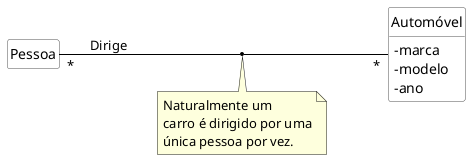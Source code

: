 @startuml mod05ima08
hide circle
hide methods
hide empty members

skinparam class {
    BackgroundColor White
    ArrowColor Black
    BorderColor #505050
}
skinparam ClassAttributeIconSize 0
class "Pessoa" as pe
class "Automóvel" as au
au : - marca
au : - modelo
au : - ano
note "Naturalmente um\ncarro é dirigido por uma\núnica pessoa por vez." as na
left to right direction
pe "*"--"*" au : Dirige
(pe,au) .. na
@enduml